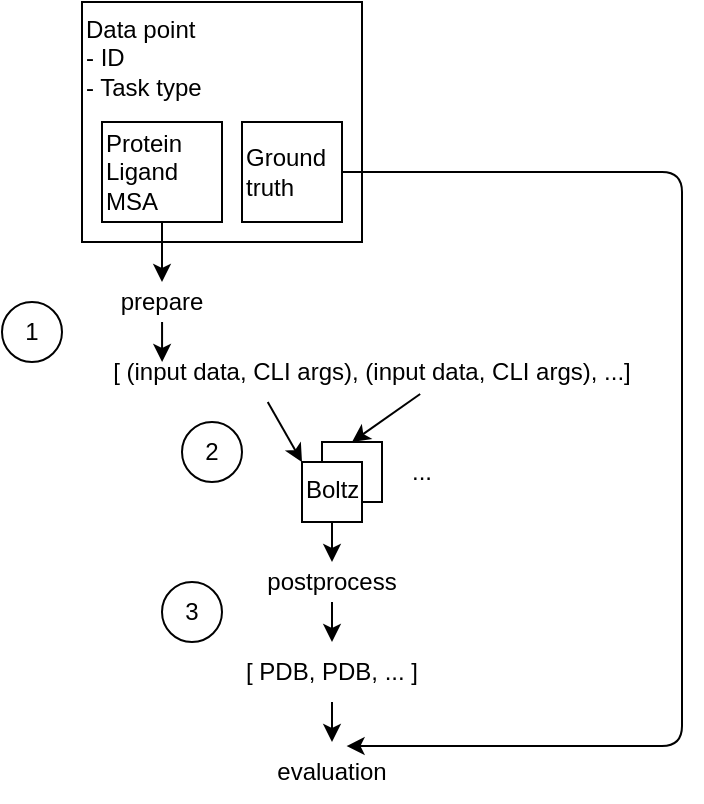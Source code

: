 <mxfile>
    <diagram name="Page-1" id="s-W0b-SIZCjlOUcdZfn5">
        <mxGraphModel dx="358" dy="802" grid="1" gridSize="10" guides="1" tooltips="1" connect="1" arrows="1" fold="1" page="1" pageScale="1" pageWidth="850" pageHeight="1100" math="0" shadow="0">
            <root>
                <mxCell id="0"/>
                <mxCell id="1" parent="0"/>
                <mxCell id="10" value="&lt;font&gt;Data point&lt;/font&gt;&lt;div&gt;&lt;font&gt;- ID&lt;/font&gt;&lt;/div&gt;&lt;div style=&quot;padding-top: 0px; padding-right: 0px;&quot;&gt;&lt;font&gt;- Task type&lt;br&gt;&lt;/font&gt;&lt;div style=&quot;padding-top: 0px;&quot;&gt;&lt;br&gt;&lt;/div&gt;&lt;/div&gt;" style="rounded=0;whiteSpace=wrap;html=1;align=left;verticalAlign=top;" vertex="1" parent="1">
                    <mxGeometry x="200" y="260" width="140" height="120" as="geometry"/>
                </mxCell>
                <mxCell id="11" value="&lt;div style=&quot;padding-top: 0px; padding-right: 0px;&quot;&gt;&lt;div style=&quot;padding-top: 0px;&quot;&gt;&lt;br&gt;&lt;/div&gt;&lt;/div&gt;" style="rounded=0;whiteSpace=wrap;html=1;align=left;verticalAlign=top;" vertex="1" parent="1">
                    <mxGeometry x="320" y="480" width="30" height="30" as="geometry"/>
                </mxCell>
                <mxCell id="17" style="edgeStyle=none;html=1;entryX=0.5;entryY=0;entryDx=0;entryDy=0;" edge="1" parent="1" source="2" target="16">
                    <mxGeometry relative="1" as="geometry"/>
                </mxCell>
                <mxCell id="2" value="&lt;div style=&quot;padding-top: 0px; padding-right: 0px;&quot;&gt;&lt;div style=&quot;padding-top: 0px;&quot;&gt;Boltz&lt;/div&gt;&lt;/div&gt;" style="rounded=0;whiteSpace=wrap;html=1;align=left;verticalAlign=top;" vertex="1" parent="1">
                    <mxGeometry x="310" y="490" width="30" height="30" as="geometry"/>
                </mxCell>
                <mxCell id="6" style="edgeStyle=none;html=1;entryX=0.5;entryY=0;entryDx=0;entryDy=0;" edge="1" parent="1" source="3" target="5">
                    <mxGeometry relative="1" as="geometry"/>
                </mxCell>
                <mxCell id="3" value="&lt;font&gt;Protein&lt;/font&gt;&lt;div&gt;&lt;font&gt;Ligand&lt;/font&gt;&lt;/div&gt;&lt;div&gt;&lt;font&gt;MSA&lt;/font&gt;&lt;/div&gt;" style="rounded=0;whiteSpace=wrap;html=1;align=left;fontColor=default;" vertex="1" parent="1">
                    <mxGeometry x="210" y="320" width="60" height="50" as="geometry"/>
                </mxCell>
                <mxCell id="22" style="edgeStyle=none;html=1;entryX=0.591;entryY=0.067;entryDx=0;entryDy=0;entryPerimeter=0;" edge="1" parent="1" source="4" target="20">
                    <mxGeometry relative="1" as="geometry">
                        <Array as="points">
                            <mxPoint x="500" y="345"/>
                            <mxPoint x="500" y="632"/>
                        </Array>
                    </mxGeometry>
                </mxCell>
                <mxCell id="4" value="&lt;font&gt;Ground truth&lt;/font&gt;" style="rounded=0;whiteSpace=wrap;html=1;align=left;" vertex="1" parent="1">
                    <mxGeometry x="280" y="320" width="50" height="50" as="geometry"/>
                </mxCell>
                <mxCell id="5" value="&lt;font style=&quot;color: light-dark(rgb(0, 0, 0), rgb(204, 0, 102));&quot;&gt;prepare&lt;/font&gt;" style="text;html=1;align=center;verticalAlign=middle;whiteSpace=wrap;rounded=0;" vertex="1" parent="1">
                    <mxGeometry x="210" y="400" width="60" height="20" as="geometry"/>
                </mxCell>
                <mxCell id="7" value="&lt;font style=&quot;color: light-dark(rgb(0, 0, 0), rgb(255, 255, 255));&quot;&gt;[ (input data, CLI args), (input data, CLI args), ...]&lt;/font&gt;" style="text;html=1;align=center;verticalAlign=middle;whiteSpace=wrap;rounded=0;" vertex="1" parent="1">
                    <mxGeometry x="180" y="430" width="330" height="30" as="geometry"/>
                </mxCell>
                <mxCell id="8" style="edgeStyle=none;html=1;entryX=0.182;entryY=0.333;entryDx=0;entryDy=0;entryPerimeter=0;" edge="1" parent="1" source="5" target="7">
                    <mxGeometry relative="1" as="geometry"/>
                </mxCell>
                <mxCell id="13" value="..." style="text;html=1;align=center;verticalAlign=middle;whiteSpace=wrap;rounded=0;" vertex="1" parent="1">
                    <mxGeometry x="340" y="480" width="60" height="30" as="geometry"/>
                </mxCell>
                <mxCell id="14" value="" style="endArrow=classic;html=1;exitX=0.342;exitY=1;exitDx=0;exitDy=0;entryX=0;entryY=0;entryDx=0;entryDy=0;exitPerimeter=0;" edge="1" parent="1" source="7" target="2">
                    <mxGeometry width="50" height="50" relative="1" as="geometry">
                        <mxPoint x="400" y="440" as="sourcePoint"/>
                        <mxPoint x="450" y="390" as="targetPoint"/>
                    </mxGeometry>
                </mxCell>
                <mxCell id="15" value="" style="endArrow=classic;html=1;exitX=0.573;exitY=0.867;exitDx=0;exitDy=0;entryX=0.5;entryY=0;entryDx=0;entryDy=0;exitPerimeter=0;" edge="1" parent="1" source="7" target="11">
                    <mxGeometry width="50" height="50" relative="1" as="geometry">
                        <mxPoint x="273" y="470" as="sourcePoint"/>
                        <mxPoint x="320" y="500" as="targetPoint"/>
                    </mxGeometry>
                </mxCell>
                <mxCell id="19" style="edgeStyle=none;html=1;" edge="1" parent="1" source="16" target="18">
                    <mxGeometry relative="1" as="geometry"/>
                </mxCell>
                <mxCell id="16" value="&lt;font style=&quot;color: light-dark(rgb(0, 0, 0), rgb(204, 0, 102));&quot;&gt;postprocess&lt;/font&gt;" style="text;html=1;align=center;verticalAlign=middle;whiteSpace=wrap;rounded=0;" vertex="1" parent="1">
                    <mxGeometry x="295" y="540" width="60" height="20" as="geometry"/>
                </mxCell>
                <mxCell id="21" style="edgeStyle=none;html=1;" edge="1" parent="1" source="18" target="20">
                    <mxGeometry relative="1" as="geometry"/>
                </mxCell>
                <mxCell id="18" value="&lt;font style=&quot;color: light-dark(rgb(0, 0, 0), rgb(255, 255, 255));&quot;&gt;[ PDB, PDB, ... ]&lt;/font&gt;" style="text;html=1;align=center;verticalAlign=middle;whiteSpace=wrap;rounded=0;" vertex="1" parent="1">
                    <mxGeometry x="160" y="580" width="330" height="30" as="geometry"/>
                </mxCell>
                <mxCell id="20" value="evaluation" style="text;html=1;align=center;verticalAlign=middle;whiteSpace=wrap;rounded=0;" vertex="1" parent="1">
                    <mxGeometry x="285" y="630" width="80" height="30" as="geometry"/>
                </mxCell>
                <mxCell id="23" value="1" style="ellipse;whiteSpace=wrap;html=1;aspect=fixed;" vertex="1" parent="1">
                    <mxGeometry x="160" y="410" width="30" height="30" as="geometry"/>
                </mxCell>
                <mxCell id="24" value="2" style="ellipse;whiteSpace=wrap;html=1;aspect=fixed;" vertex="1" parent="1">
                    <mxGeometry x="250" y="470" width="30" height="30" as="geometry"/>
                </mxCell>
                <mxCell id="25" value="3" style="ellipse;whiteSpace=wrap;html=1;aspect=fixed;" vertex="1" parent="1">
                    <mxGeometry x="240" y="550" width="30" height="30" as="geometry"/>
                </mxCell>
            </root>
        </mxGraphModel>
    </diagram>
</mxfile>